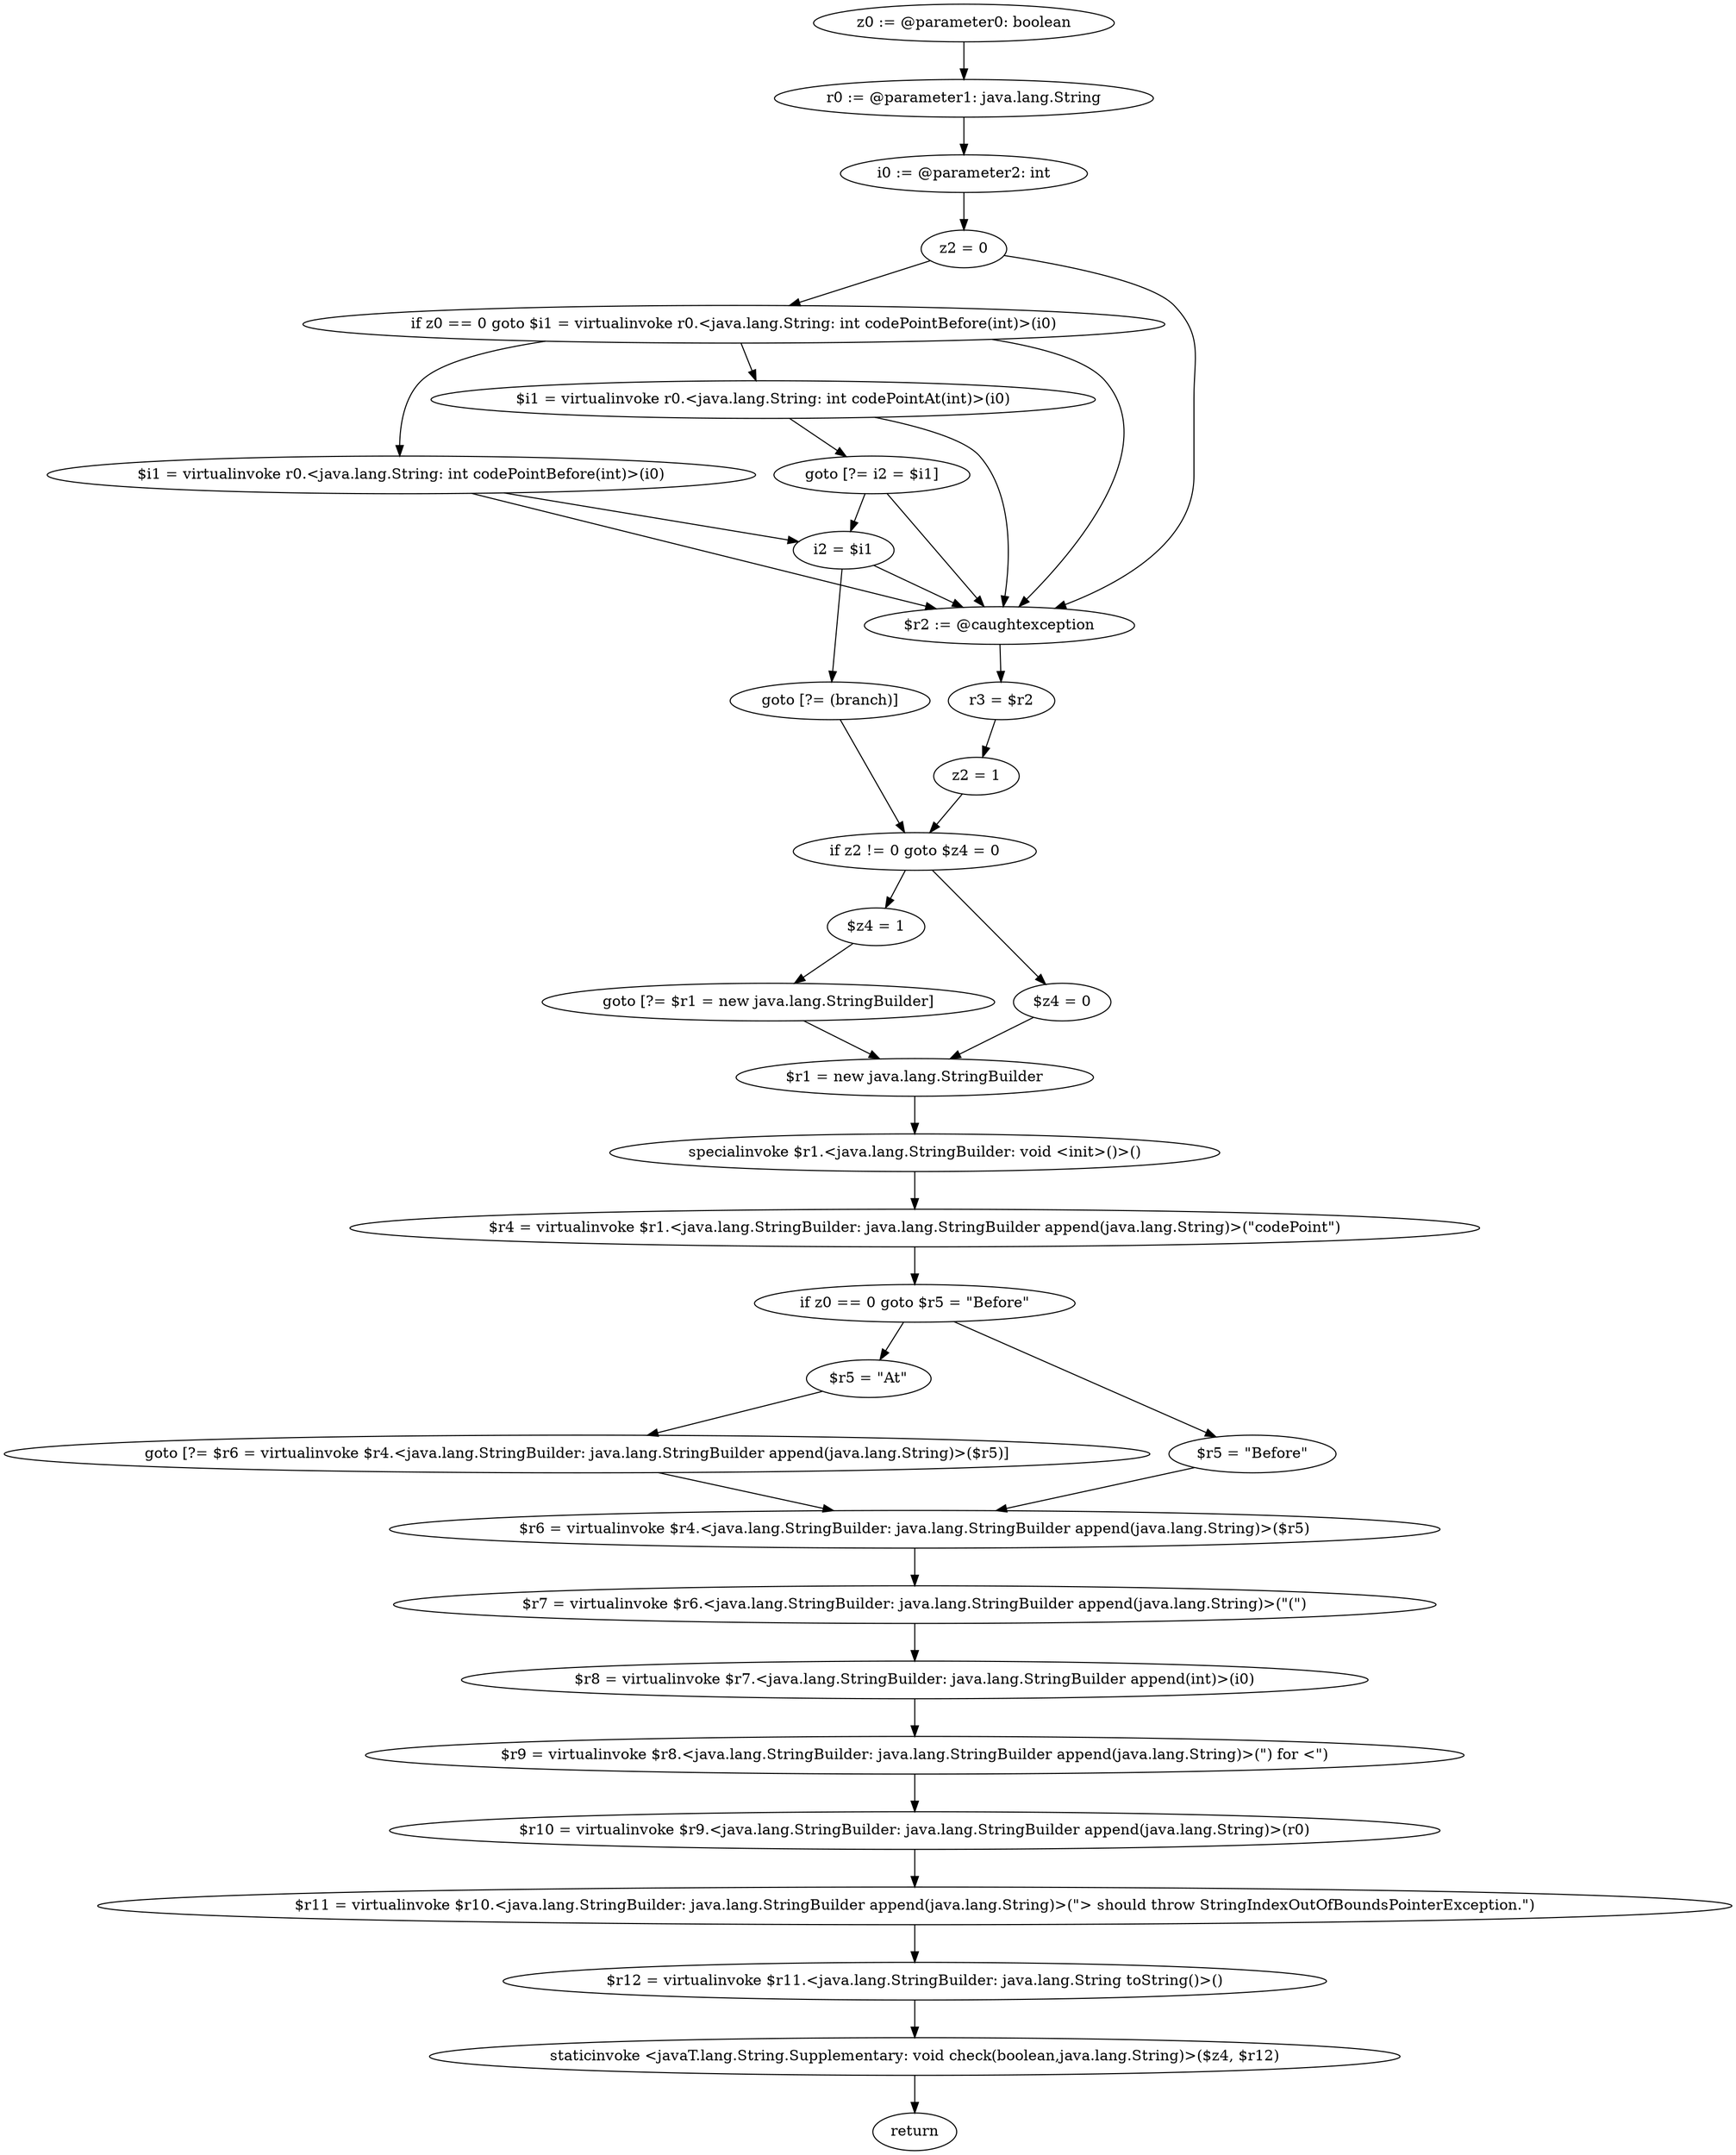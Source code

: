 digraph "unitGraph" {
    "z0 := @parameter0: boolean"
    "r0 := @parameter1: java.lang.String"
    "i0 := @parameter2: int"
    "z2 = 0"
    "if z0 == 0 goto $i1 = virtualinvoke r0.<java.lang.String: int codePointBefore(int)>(i0)"
    "$i1 = virtualinvoke r0.<java.lang.String: int codePointAt(int)>(i0)"
    "goto [?= i2 = $i1]"
    "$i1 = virtualinvoke r0.<java.lang.String: int codePointBefore(int)>(i0)"
    "i2 = $i1"
    "goto [?= (branch)]"
    "$r2 := @caughtexception"
    "r3 = $r2"
    "z2 = 1"
    "if z2 != 0 goto $z4 = 0"
    "$z4 = 1"
    "goto [?= $r1 = new java.lang.StringBuilder]"
    "$z4 = 0"
    "$r1 = new java.lang.StringBuilder"
    "specialinvoke $r1.<java.lang.StringBuilder: void <init>()>()"
    "$r4 = virtualinvoke $r1.<java.lang.StringBuilder: java.lang.StringBuilder append(java.lang.String)>(\"codePoint\")"
    "if z0 == 0 goto $r5 = \"Before\""
    "$r5 = \"At\""
    "goto [?= $r6 = virtualinvoke $r4.<java.lang.StringBuilder: java.lang.StringBuilder append(java.lang.String)>($r5)]"
    "$r5 = \"Before\""
    "$r6 = virtualinvoke $r4.<java.lang.StringBuilder: java.lang.StringBuilder append(java.lang.String)>($r5)"
    "$r7 = virtualinvoke $r6.<java.lang.StringBuilder: java.lang.StringBuilder append(java.lang.String)>(\"(\")"
    "$r8 = virtualinvoke $r7.<java.lang.StringBuilder: java.lang.StringBuilder append(int)>(i0)"
    "$r9 = virtualinvoke $r8.<java.lang.StringBuilder: java.lang.StringBuilder append(java.lang.String)>(\") for <\")"
    "$r10 = virtualinvoke $r9.<java.lang.StringBuilder: java.lang.StringBuilder append(java.lang.String)>(r0)"
    "$r11 = virtualinvoke $r10.<java.lang.StringBuilder: java.lang.StringBuilder append(java.lang.String)>(\"> should throw StringIndexOutOfBoundsPointerException.\")"
    "$r12 = virtualinvoke $r11.<java.lang.StringBuilder: java.lang.String toString()>()"
    "staticinvoke <javaT.lang.String.Supplementary: void check(boolean,java.lang.String)>($z4, $r12)"
    "return"
    "z0 := @parameter0: boolean"->"r0 := @parameter1: java.lang.String";
    "r0 := @parameter1: java.lang.String"->"i0 := @parameter2: int";
    "i0 := @parameter2: int"->"z2 = 0";
    "z2 = 0"->"if z0 == 0 goto $i1 = virtualinvoke r0.<java.lang.String: int codePointBefore(int)>(i0)";
    "z2 = 0"->"$r2 := @caughtexception";
    "if z0 == 0 goto $i1 = virtualinvoke r0.<java.lang.String: int codePointBefore(int)>(i0)"->"$i1 = virtualinvoke r0.<java.lang.String: int codePointAt(int)>(i0)";
    "if z0 == 0 goto $i1 = virtualinvoke r0.<java.lang.String: int codePointBefore(int)>(i0)"->"$i1 = virtualinvoke r0.<java.lang.String: int codePointBefore(int)>(i0)";
    "if z0 == 0 goto $i1 = virtualinvoke r0.<java.lang.String: int codePointBefore(int)>(i0)"->"$r2 := @caughtexception";
    "$i1 = virtualinvoke r0.<java.lang.String: int codePointAt(int)>(i0)"->"goto [?= i2 = $i1]";
    "$i1 = virtualinvoke r0.<java.lang.String: int codePointAt(int)>(i0)"->"$r2 := @caughtexception";
    "goto [?= i2 = $i1]"->"i2 = $i1";
    "goto [?= i2 = $i1]"->"$r2 := @caughtexception";
    "$i1 = virtualinvoke r0.<java.lang.String: int codePointBefore(int)>(i0)"->"i2 = $i1";
    "$i1 = virtualinvoke r0.<java.lang.String: int codePointBefore(int)>(i0)"->"$r2 := @caughtexception";
    "i2 = $i1"->"goto [?= (branch)]";
    "i2 = $i1"->"$r2 := @caughtexception";
    "goto [?= (branch)]"->"if z2 != 0 goto $z4 = 0";
    "$r2 := @caughtexception"->"r3 = $r2";
    "r3 = $r2"->"z2 = 1";
    "z2 = 1"->"if z2 != 0 goto $z4 = 0";
    "if z2 != 0 goto $z4 = 0"->"$z4 = 1";
    "if z2 != 0 goto $z4 = 0"->"$z4 = 0";
    "$z4 = 1"->"goto [?= $r1 = new java.lang.StringBuilder]";
    "goto [?= $r1 = new java.lang.StringBuilder]"->"$r1 = new java.lang.StringBuilder";
    "$z4 = 0"->"$r1 = new java.lang.StringBuilder";
    "$r1 = new java.lang.StringBuilder"->"specialinvoke $r1.<java.lang.StringBuilder: void <init>()>()";
    "specialinvoke $r1.<java.lang.StringBuilder: void <init>()>()"->"$r4 = virtualinvoke $r1.<java.lang.StringBuilder: java.lang.StringBuilder append(java.lang.String)>(\"codePoint\")";
    "$r4 = virtualinvoke $r1.<java.lang.StringBuilder: java.lang.StringBuilder append(java.lang.String)>(\"codePoint\")"->"if z0 == 0 goto $r5 = \"Before\"";
    "if z0 == 0 goto $r5 = \"Before\""->"$r5 = \"At\"";
    "if z0 == 0 goto $r5 = \"Before\""->"$r5 = \"Before\"";
    "$r5 = \"At\""->"goto [?= $r6 = virtualinvoke $r4.<java.lang.StringBuilder: java.lang.StringBuilder append(java.lang.String)>($r5)]";
    "goto [?= $r6 = virtualinvoke $r4.<java.lang.StringBuilder: java.lang.StringBuilder append(java.lang.String)>($r5)]"->"$r6 = virtualinvoke $r4.<java.lang.StringBuilder: java.lang.StringBuilder append(java.lang.String)>($r5)";
    "$r5 = \"Before\""->"$r6 = virtualinvoke $r4.<java.lang.StringBuilder: java.lang.StringBuilder append(java.lang.String)>($r5)";
    "$r6 = virtualinvoke $r4.<java.lang.StringBuilder: java.lang.StringBuilder append(java.lang.String)>($r5)"->"$r7 = virtualinvoke $r6.<java.lang.StringBuilder: java.lang.StringBuilder append(java.lang.String)>(\"(\")";
    "$r7 = virtualinvoke $r6.<java.lang.StringBuilder: java.lang.StringBuilder append(java.lang.String)>(\"(\")"->"$r8 = virtualinvoke $r7.<java.lang.StringBuilder: java.lang.StringBuilder append(int)>(i0)";
    "$r8 = virtualinvoke $r7.<java.lang.StringBuilder: java.lang.StringBuilder append(int)>(i0)"->"$r9 = virtualinvoke $r8.<java.lang.StringBuilder: java.lang.StringBuilder append(java.lang.String)>(\") for <\")";
    "$r9 = virtualinvoke $r8.<java.lang.StringBuilder: java.lang.StringBuilder append(java.lang.String)>(\") for <\")"->"$r10 = virtualinvoke $r9.<java.lang.StringBuilder: java.lang.StringBuilder append(java.lang.String)>(r0)";
    "$r10 = virtualinvoke $r9.<java.lang.StringBuilder: java.lang.StringBuilder append(java.lang.String)>(r0)"->"$r11 = virtualinvoke $r10.<java.lang.StringBuilder: java.lang.StringBuilder append(java.lang.String)>(\"> should throw StringIndexOutOfBoundsPointerException.\")";
    "$r11 = virtualinvoke $r10.<java.lang.StringBuilder: java.lang.StringBuilder append(java.lang.String)>(\"> should throw StringIndexOutOfBoundsPointerException.\")"->"$r12 = virtualinvoke $r11.<java.lang.StringBuilder: java.lang.String toString()>()";
    "$r12 = virtualinvoke $r11.<java.lang.StringBuilder: java.lang.String toString()>()"->"staticinvoke <javaT.lang.String.Supplementary: void check(boolean,java.lang.String)>($z4, $r12)";
    "staticinvoke <javaT.lang.String.Supplementary: void check(boolean,java.lang.String)>($z4, $r12)"->"return";
}
